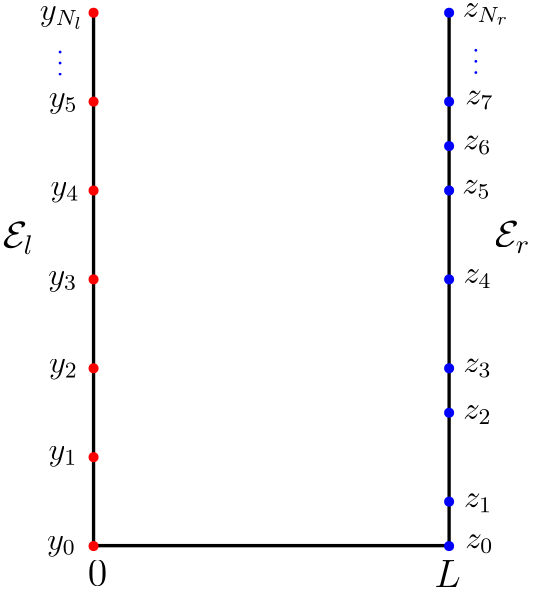 <?xml version="1.0"?>
<!DOCTYPE ipe SYSTEM "ipe.dtd">
<ipe version="70218" creator="Ipe 7.2.26">
<info created="D:20240924133018" modified="D:20240924162047"/>
<ipestyle name="basic">
<symbol name="arrow/arc(spx)">
<path stroke="sym-stroke" fill="sym-stroke" pen="sym-pen">
0 0 m
-1 0.333 l
-1 -0.333 l
h
</path>
</symbol>
<symbol name="arrow/farc(spx)">
<path stroke="sym-stroke" fill="white" pen="sym-pen">
0 0 m
-1 0.333 l
-1 -0.333 l
h
</path>
</symbol>
<symbol name="arrow/ptarc(spx)">
<path stroke="sym-stroke" fill="sym-stroke" pen="sym-pen">
0 0 m
-1 0.333 l
-0.8 0 l
-1 -0.333 l
h
</path>
</symbol>
<symbol name="arrow/fptarc(spx)">
<path stroke="sym-stroke" fill="white" pen="sym-pen">
0 0 m
-1 0.333 l
-0.8 0 l
-1 -0.333 l
h
</path>
</symbol>
<symbol name="mark/circle(sx)" transformations="translations">
<path fill="sym-stroke">
0.6 0 0 0.6 0 0 e
0.4 0 0 0.4 0 0 e
</path>
</symbol>
<symbol name="mark/disk(sx)" transformations="translations">
<path fill="sym-stroke">
0.6 0 0 0.6 0 0 e
</path>
</symbol>
<symbol name="mark/fdisk(sfx)" transformations="translations">
<group>
<path fill="sym-fill">
0.5 0 0 0.5 0 0 e
</path>
<path fill="sym-stroke" fillrule="eofill">
0.6 0 0 0.6 0 0 e
0.4 0 0 0.4 0 0 e
</path>
</group>
</symbol>
<symbol name="mark/box(sx)" transformations="translations">
<path fill="sym-stroke" fillrule="eofill">
-0.6 -0.6 m
0.6 -0.6 l
0.6 0.6 l
-0.6 0.6 l
h
-0.4 -0.4 m
0.4 -0.4 l
0.4 0.4 l
-0.4 0.4 l
h
</path>
</symbol>
<symbol name="mark/square(sx)" transformations="translations">
<path fill="sym-stroke">
-0.6 -0.6 m
0.6 -0.6 l
0.6 0.6 l
-0.6 0.6 l
h
</path>
</symbol>
<symbol name="mark/fsquare(sfx)" transformations="translations">
<group>
<path fill="sym-fill">
-0.5 -0.5 m
0.5 -0.5 l
0.5 0.5 l
-0.5 0.5 l
h
</path>
<path fill="sym-stroke" fillrule="eofill">
-0.6 -0.6 m
0.6 -0.6 l
0.6 0.6 l
-0.6 0.6 l
h
-0.4 -0.4 m
0.4 -0.4 l
0.4 0.4 l
-0.4 0.4 l
h
</path>
</group>
</symbol>
<symbol name="mark/cross(sx)" transformations="translations">
<group>
<path fill="sym-stroke">
-0.43 -0.57 m
0.57 0.43 l
0.43 0.57 l
-0.57 -0.43 l
h
</path>
<path fill="sym-stroke">
-0.43 0.57 m
0.57 -0.43 l
0.43 -0.57 l
-0.57 0.43 l
h
</path>
</group>
</symbol>
<symbol name="arrow/fnormal(spx)">
<path stroke="sym-stroke" fill="white" pen="sym-pen">
0 0 m
-1 0.333 l
-1 -0.333 l
h
</path>
</symbol>
<symbol name="arrow/pointed(spx)">
<path stroke="sym-stroke" fill="sym-stroke" pen="sym-pen">
0 0 m
-1 0.333 l
-0.8 0 l
-1 -0.333 l
h
</path>
</symbol>
<symbol name="arrow/fpointed(spx)">
<path stroke="sym-stroke" fill="white" pen="sym-pen">
0 0 m
-1 0.333 l
-0.8 0 l
-1 -0.333 l
h
</path>
</symbol>
<symbol name="arrow/linear(spx)">
<path stroke="sym-stroke" pen="sym-pen">
-1 0.333 m
0 0 l
-1 -0.333 l
</path>
</symbol>
<symbol name="arrow/fdouble(spx)">
<path stroke="sym-stroke" fill="white" pen="sym-pen">
0 0 m
-1 0.333 l
-1 -0.333 l
h
-1 0 m
-2 0.333 l
-2 -0.333 l
h
</path>
</symbol>
<symbol name="arrow/double(spx)">
<path stroke="sym-stroke" fill="sym-stroke" pen="sym-pen">
0 0 m
-1 0.333 l
-1 -0.333 l
h
-1 0 m
-2 0.333 l
-2 -0.333 l
h
</path>
</symbol>
<symbol name="arrow/mid-normal(spx)">
<path stroke="sym-stroke" fill="sym-stroke" pen="sym-pen">
0.5 0 m
-0.5 0.333 l
-0.5 -0.333 l
h
</path>
</symbol>
<symbol name="arrow/mid-fnormal(spx)">
<path stroke="sym-stroke" fill="white" pen="sym-pen">
0.5 0 m
-0.5 0.333 l
-0.5 -0.333 l
h
</path>
</symbol>
<symbol name="arrow/mid-pointed(spx)">
<path stroke="sym-stroke" fill="sym-stroke" pen="sym-pen">
0.5 0 m
-0.5 0.333 l
-0.3 0 l
-0.5 -0.333 l
h
</path>
</symbol>
<symbol name="arrow/mid-fpointed(spx)">
<path stroke="sym-stroke" fill="white" pen="sym-pen">
0.5 0 m
-0.5 0.333 l
-0.3 0 l
-0.5 -0.333 l
h
</path>
</symbol>
<symbol name="arrow/mid-double(spx)">
<path stroke="sym-stroke" fill="sym-stroke" pen="sym-pen">
1 0 m
0 0.333 l
0 -0.333 l
h
0 0 m
-1 0.333 l
-1 -0.333 l
h
</path>
</symbol>
<symbol name="arrow/mid-fdouble(spx)">
<path stroke="sym-stroke" fill="white" pen="sym-pen">
1 0 m
0 0.333 l
0 -0.333 l
h
0 0 m
-1 0.333 l
-1 -0.333 l
h
</path>
</symbol>
<anglesize name="22.5 deg" value="22.5"/>
<anglesize name="30 deg" value="30"/>
<anglesize name="45 deg" value="45"/>
<anglesize name="60 deg" value="60"/>
<anglesize name="90 deg" value="90"/>
<arrowsize name="large" value="10"/>
<arrowsize name="small" value="5"/>
<arrowsize name="tiny" value="3"/>
<color name="blue" value="0 0 1"/>
<color name="brown" value="0.647 0.165 0.165"/>
<color name="darkblue" value="0 0 0.545"/>
<color name="darkcyan" value="0 0.545 0.545"/>
<color name="darkgray" value="0.663"/>
<color name="darkgreen" value="0 0.392 0"/>
<color name="darkmagenta" value="0.545 0 0.545"/>
<color name="darkorange" value="1 0.549 0"/>
<color name="darkred" value="0.545 0 0"/>
<color name="gold" value="1 0.843 0"/>
<color name="gray" value="0.745"/>
<color name="green" value="0 1 0"/>
<color name="lightblue" value="0.678 0.847 0.902"/>
<color name="lightcyan" value="0.878 1 1"/>
<color name="lightgray" value="0.827"/>
<color name="lightgreen" value="0.565 0.933 0.565"/>
<color name="lightyellow" value="1 1 0.878"/>
<color name="navy" value="0 0 0.502"/>
<color name="orange" value="1 0.647 0"/>
<color name="pink" value="1 0.753 0.796"/>
<color name="purple" value="0.627 0.125 0.941"/>
<color name="red" value="1 0 0"/>
<color name="seagreen" value="0.18 0.545 0.341"/>
<color name="turquoise" value="0.251 0.878 0.816"/>
<color name="violet" value="0.933 0.51 0.933"/>
<color name="yellow" value="1 1 0"/>
<dashstyle name="dash dot dotted" value="[4 2 1 2 1 2] 0"/>
<dashstyle name="dash dotted" value="[4 2 1 2] 0"/>
<dashstyle name="dashed" value="[4] 0"/>
<dashstyle name="dotted" value="[1 3] 0"/>
<gridsize name="10 pts (~3.5 mm)" value="10"/>
<gridsize name="14 pts (~5 mm)" value="14"/>
<gridsize name="16 pts (~6 mm)" value="16"/>
<gridsize name="20 pts (~7 mm)" value="20"/>
<gridsize name="28 pts (~10 mm)" value="28"/>
<gridsize name="32 pts (~12 mm)" value="32"/>
<gridsize name="4 pts" value="4"/>
<gridsize name="56 pts (~20 mm)" value="56"/>
<gridsize name="8 pts (~3 mm)" value="8"/>
<opacity name="10%" value="0.1"/>
<opacity name="30%" value="0.3"/>
<opacity name="50%" value="0.5"/>
<opacity name="75%" value="0.75"/>
<pen name="fat" value="1.2"/>
<pen name="heavier" value="0.8"/>
<pen name="ultrafat" value="2"/>
<symbolsize name="large" value="5"/>
<symbolsize name="small" value="2"/>
<symbolsize name="tiny" value="1.1"/>
<textsize name="Huge" value="\Huge"/>
<textsize name="LARGE" value="\LARGE"/>
<textsize name="Large" value="\Large"/>
<textsize name="footnote" value="\footnotesize"/>
<textsize name="huge" value="\huge"/>
<textsize name="large" value="\large"/>
<textsize name="script" value="\scriptsize"/>
<textsize name="small" value="\small"/>
<textsize name="tiny" value="\tiny"/>
<textstyle name="center" begin="\begin{center}" end="\end{center}"/>
<textstyle name="item" begin="\begin{itemize}\item{}" end="\end{itemize}"/>
<textstyle name="itemize" begin="\begin{itemize}" end="\end{itemize}"/>
<tiling name="falling" angle="-60" step="4" width="1"/>
<tiling name="rising" angle="30" step="4" width="1"/>
</ipestyle>
<page>
<layer name="alpha"/>
<view layers="alpha" active="alpha"/>
<path layer="alpha" matrix="1 0 0 1 0 0.160864" stroke="black" pen="fat">
128 768 m
128 576 l
256 576 l
256 768 l
</path>
<text matrix="1 0 0 1 3.17585 -0.843319" transformations="translations" pos="122.731 562.363" stroke="black" type="label" width="7.024" height="9.245" depth="0" valign="baseline" size="Large" style="math">0</text>
<text matrix="1 0 0 1 -8.27476 -2.41784" transformations="translations" pos="258.91 563.721" stroke="black" type="label" width="9.557" height="9.803" depth="0" valign="baseline" size="Large" style="math">L</text>
<text matrix="1 0 0 1 -2.73957 -5.16959" transformations="translations" pos="113.971 579.815" stroke="black" type="label" width="10.44" height="5.152" depth="2.32" valign="baseline" size="large" style="math">y_0</text>
<text matrix="1 0 0 1 -2.23292 27.2173" transformations="translations" pos="113.971 579.815" stroke="black" type="label" width="10.44" height="5.152" depth="2.32" valign="baseline" size="large" style="math">y_1</text>
<text matrix="1 0 0 1 -2.03549 58.6249" transformations="translations" pos="113.971 579.815" stroke="black" type="label" width="10.44" height="5.152" depth="2.32" valign="baseline" size="large" style="math">y_2</text>
<text matrix="1 0 0 1 -2.27679 90.1299" transformations="translations" pos="113.971 579.815" stroke="black" type="label" width="10.44" height="5.152" depth="2.32" valign="baseline" size="large" style="math">y_3</text>
<text matrix="1 0 0 1 -1.49684 122.369" transformations="translations" pos="113.971 579.815" stroke="black" type="label" width="10.44" height="5.152" depth="2.32" valign="baseline" size="large" style="math">y_4</text>
<use name="mark/disk(sx)" pos="128 576" size="normal" stroke="red"/>
<use name="mark/disk(sx)" pos="128 608" size="normal" stroke="red"/>
<use name="mark/disk(sx)" pos="128 640" size="normal" stroke="red"/>
<use name="mark/disk(sx)" pos="128 672" size="normal" stroke="red"/>
<use name="mark/disk(sx)" pos="128 704" size="normal" stroke="red"/>
<use name="mark/disk(sx)" pos="128 736" size="normal" stroke="red"/>
<use name="mark/disk(sx)" pos="128 768" size="normal" stroke="red"/>
<use name="mark/disk(sx)" pos="256 576" size="normal" stroke="blue"/>
<use name="mark/disk(sx)" pos="256 592" size="normal" stroke="blue"/>
<use name="mark/disk(sx)" pos="256 624" size="normal" stroke="blue"/>
<use name="mark/disk(sx)" pos="256 640" size="normal" stroke="blue"/>
<use name="mark/disk(sx)" pos="256 672" size="normal" stroke="blue"/>
<use name="mark/disk(sx)" pos="256 704" size="normal" stroke="blue"/>
<use name="mark/disk(sx)" pos="256 720" size="normal" stroke="blue"/>
<use name="mark/disk(sx)" pos="256 736" size="normal" stroke="blue"/>
<use name="mark/disk(sx)" pos="256 768" size="normal" stroke="blue"/>
<text matrix="1 0 0 1 -2.09643 154.251" transformations="translations" pos="113.971 579.815" stroke="black" type="label" width="10.44" height="5.152" depth="2.32" valign="baseline" size="large" style="math">y_5</text>
<text matrix="1 0 0 1 -5.3064 185.544" transformations="translations" pos="113.971 579.815" stroke="black" type="label" width="15.826" height="5.146" depth="3.2" valign="baseline" size="large" style="math">y_{N_l}</text>
<text matrix="1 0 0 1 147.822 -4.59966" transformations="translations" pos="113.971 579.815" stroke="black" type="label" width="10.17" height="5.151" depth="1.79" valign="baseline" size="large" style="math">z_0</text>
<text matrix="1 0 0 1 147.393 10.1462" transformations="translations" pos="113.971 579.815" stroke="black" type="label" width="10.17" height="5.151" depth="1.79" valign="baseline" size="large" style="math">z_1</text>
<text matrix="1 0 0 1 147.137 41.9559" transformations="translations" pos="113.971 579.815" stroke="black" type="label" width="10.17" height="5.151" depth="1.79" valign="baseline" size="large" style="math">z_2</text>
<text matrix="1 0 0 1 147.137 58.6736" transformations="translations" pos="113.971 579.815" stroke="black" type="label" width="10.17" height="5.151" depth="1.79" valign="baseline" size="large" style="math">z_3</text>
<text matrix="1 0 0 1 147.186 90.8587" transformations="translations" pos="113.971 579.815" stroke="black" type="label" width="10.17" height="5.151" depth="1.79" valign="baseline" size="large" style="math">z_4</text>
<text matrix="1 0 0 1 146.776 122.988" transformations="translations" pos="113.971 579.815" stroke="black" type="label" width="10.17" height="5.151" depth="1.79" valign="baseline" size="large" style="math">z_5</text>
<text matrix="1 0 0 1 147.061 138.911" transformations="translations" pos="113.971 579.815" stroke="black" type="label" width="10.17" height="5.151" depth="1.79" valign="baseline" size="large" style="math">z_6</text>
<text matrix="1 0 0 1 147.856 155.143" transformations="translations" pos="113.971 579.815" stroke="black" type="label" width="10.17" height="5.151" depth="1.79" valign="baseline" size="large" style="math">z_7</text>
<text matrix="1 0 0 1 146.93 186.627" transformations="translations" pos="113.971 579.815" stroke="black" type="label" width="16.815" height="5.147" depth="2.79" valign="baseline" size="large" style="math">z_{N_r}</text>
<text matrix="1 0 0 1 -1.00175 -8.35032" transformations="translations" pos="265.283 754.325" stroke="blue" type="label" width="2.767" height="14.999" depth="0" valign="baseline" style="math">\vdots</text>
<text matrix="1 0 0 1 -150.673 -8.9375" transformations="translations" pos="265.283 754.325" stroke="blue" type="label" width="2.767" height="14.999" depth="0" valign="baseline" style="math">\vdots</text>
<text matrix="1 0 0 1 -0.952999 10.4391" transformations="translations" pos="96.2734 672.792" stroke="black" type="label" width="11.238" height="9.805" depth="2.15" valign="baseline" size="Large" style="math">\mathcal{E}_l</text>
<text matrix="1 0 0 1 176.11 10.7342" transformations="translations" pos="96.2734 672.792" stroke="black" type="label" width="12.841" height="9.805" depth="2.15" valign="baseline" size="Large" style="math">\mathcal{E}_r</text>
</page>
</ipe>
